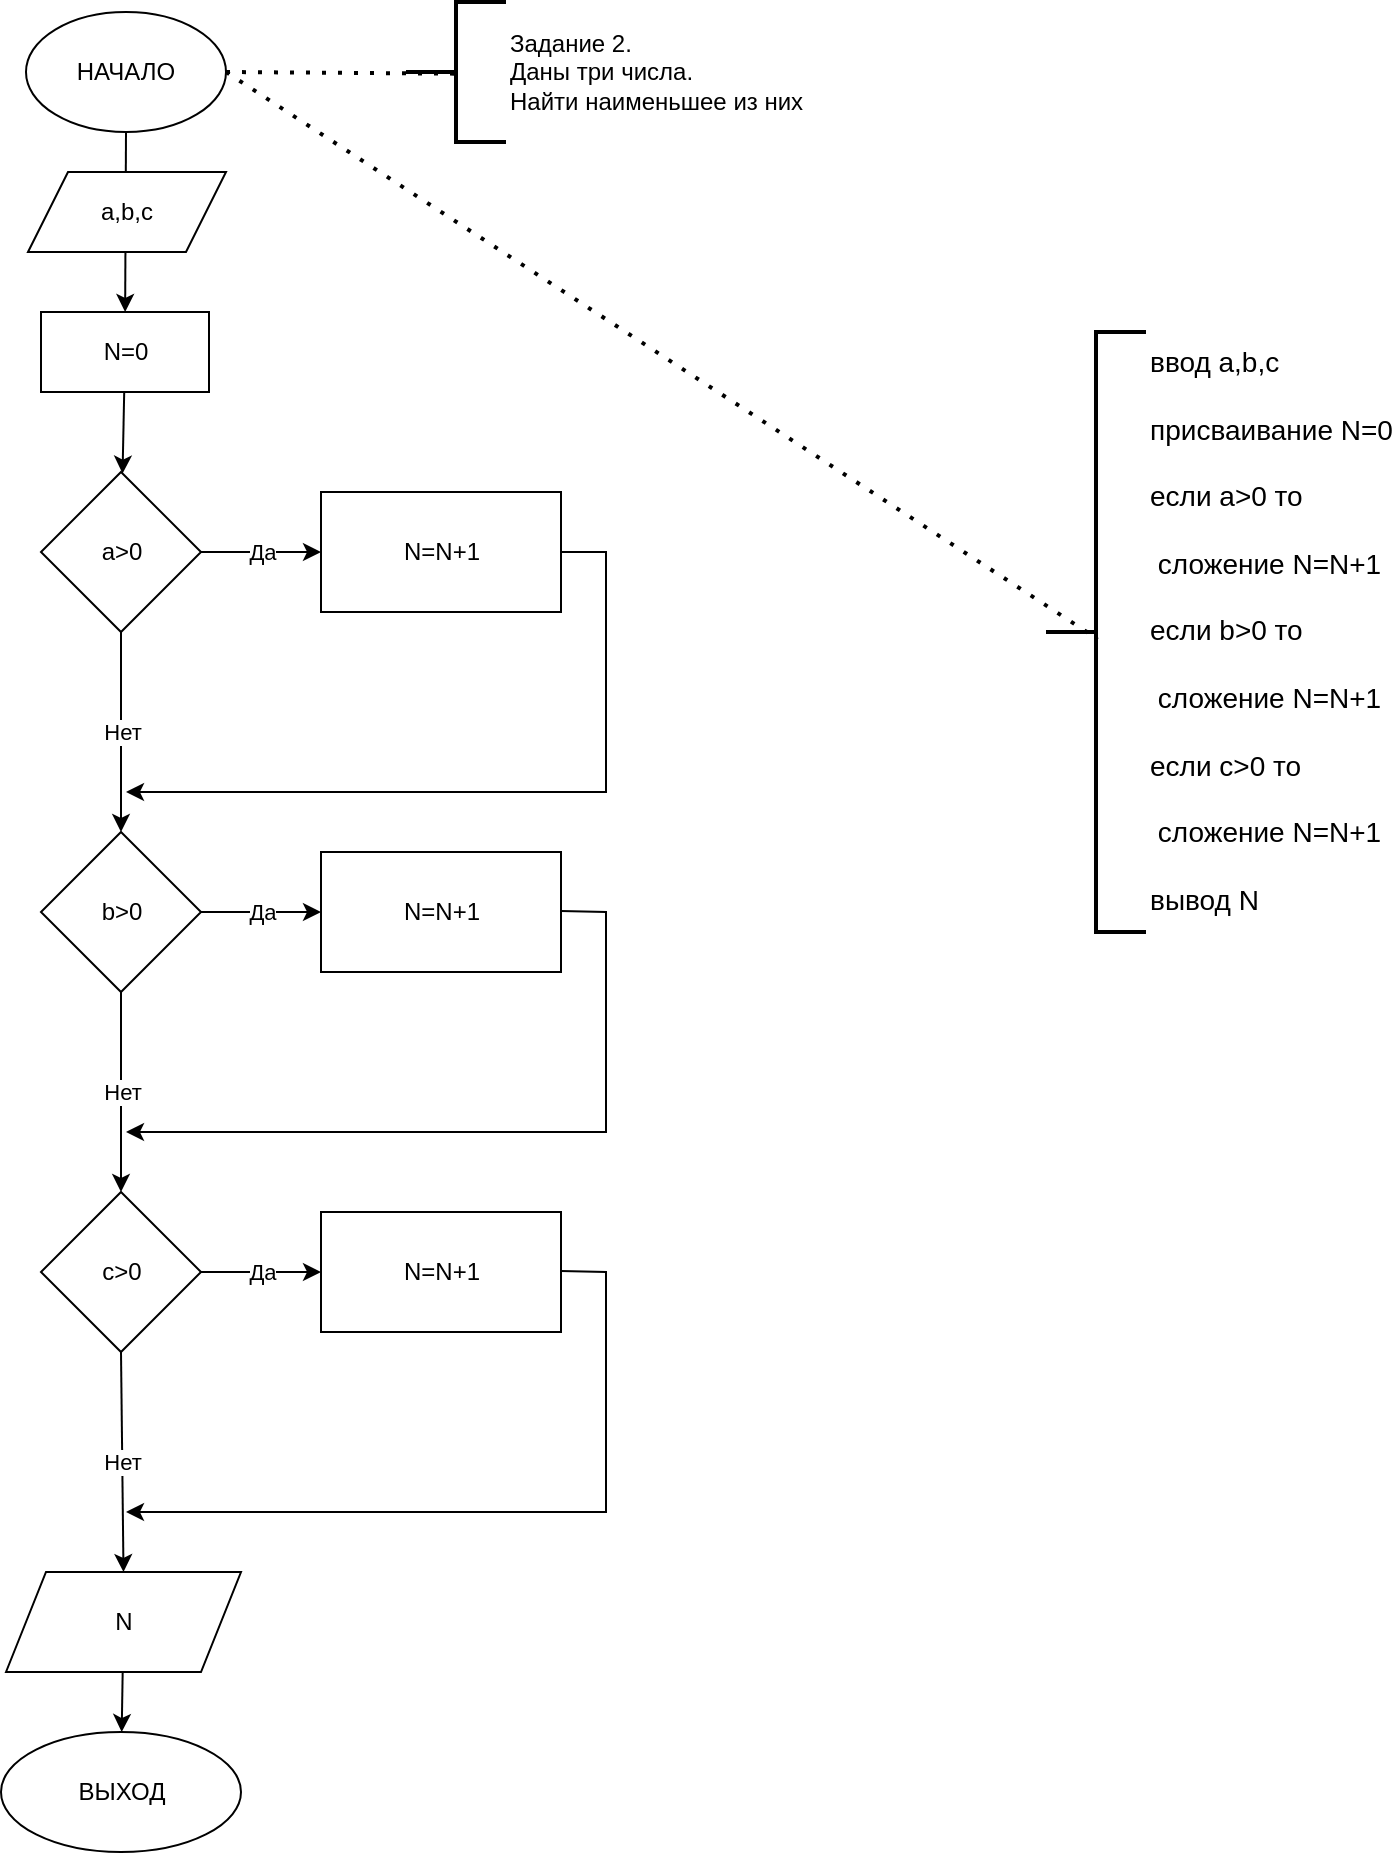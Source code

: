 <mxfile version="17.2.4" type="github">
  <diagram id="96S5660EB3DmTrJylkmf" name="Page-1">
    <mxGraphModel dx="1011" dy="1024" grid="1" gridSize="10" guides="1" tooltips="1" connect="1" arrows="1" fold="1" page="1" pageScale="1" pageWidth="827" pageHeight="1169" math="0" shadow="0">
      <root>
        <mxCell id="0" />
        <mxCell id="1" parent="0" />
        <mxCell id="Pm15VrcG6S8mPywq4ZnK-27" value="" style="edgeStyle=none;rounded=0;orthogonalLoop=1;jettySize=auto;html=1;" parent="1" source="Pm15VrcG6S8mPywq4ZnK-1" target="Pm15VrcG6S8mPywq4ZnK-20" edge="1">
          <mxGeometry relative="1" as="geometry" />
        </mxCell>
        <mxCell id="Pm15VrcG6S8mPywq4ZnK-1" value="НАЧАЛО" style="ellipse;whiteSpace=wrap;html=1;" parent="1" vertex="1">
          <mxGeometry x="350" y="20" width="100" height="60" as="geometry" />
        </mxCell>
        <mxCell id="Pm15VrcG6S8mPywq4ZnK-4" value="Да" style="edgeStyle=none;rounded=0;orthogonalLoop=1;jettySize=auto;html=1;" parent="1" source="Pm15VrcG6S8mPywq4ZnK-2" target="Pm15VrcG6S8mPywq4ZnK-3" edge="1">
          <mxGeometry relative="1" as="geometry" />
        </mxCell>
        <mxCell id="Pm15VrcG6S8mPywq4ZnK-17" value="Нет" style="edgeStyle=none;rounded=0;orthogonalLoop=1;jettySize=auto;html=1;" parent="1" source="Pm15VrcG6S8mPywq4ZnK-2" target="Pm15VrcG6S8mPywq4ZnK-11" edge="1">
          <mxGeometry relative="1" as="geometry" />
        </mxCell>
        <mxCell id="Pm15VrcG6S8mPywq4ZnK-2" value="a&amp;gt;0" style="rhombus;whiteSpace=wrap;html=1;" parent="1" vertex="1">
          <mxGeometry x="357.5" y="250" width="80" height="80" as="geometry" />
        </mxCell>
        <mxCell id="Pm15VrcG6S8mPywq4ZnK-32" style="edgeStyle=none;rounded=0;orthogonalLoop=1;jettySize=auto;html=1;exitX=1;exitY=0.5;exitDx=0;exitDy=0;" parent="1" source="Pm15VrcG6S8mPywq4ZnK-3" edge="1">
          <mxGeometry relative="1" as="geometry">
            <mxPoint x="400" y="410" as="targetPoint" />
            <Array as="points">
              <mxPoint x="640" y="290" />
              <mxPoint x="640" y="410" />
            </Array>
          </mxGeometry>
        </mxCell>
        <mxCell id="Pm15VrcG6S8mPywq4ZnK-3" value="N=N+1" style="whiteSpace=wrap;html=1;" parent="1" vertex="1">
          <mxGeometry x="497.5" y="260" width="120" height="60" as="geometry" />
        </mxCell>
        <mxCell id="Pm15VrcG6S8mPywq4ZnK-10" value="Да" style="edgeStyle=none;rounded=0;orthogonalLoop=1;jettySize=auto;html=1;" parent="1" source="Pm15VrcG6S8mPywq4ZnK-11" target="Pm15VrcG6S8mPywq4ZnK-12" edge="1">
          <mxGeometry relative="1" as="geometry">
            <Array as="points">
              <mxPoint x="467.5" y="470" />
            </Array>
          </mxGeometry>
        </mxCell>
        <mxCell id="Pm15VrcG6S8mPywq4ZnK-18" value="Нет" style="edgeStyle=none;rounded=0;orthogonalLoop=1;jettySize=auto;html=1;" parent="1" source="Pm15VrcG6S8mPywq4ZnK-11" target="Pm15VrcG6S8mPywq4ZnK-14" edge="1">
          <mxGeometry relative="1" as="geometry" />
        </mxCell>
        <mxCell id="Pm15VrcG6S8mPywq4ZnK-11" value="b&amp;gt;0" style="rhombus;whiteSpace=wrap;html=1;" parent="1" vertex="1">
          <mxGeometry x="357.5" y="430" width="80" height="80" as="geometry" />
        </mxCell>
        <mxCell id="Pm15VrcG6S8mPywq4ZnK-12" value="N=N+1" style="whiteSpace=wrap;html=1;" parent="1" vertex="1">
          <mxGeometry x="497.5" y="440" width="120" height="60" as="geometry" />
        </mxCell>
        <mxCell id="Pm15VrcG6S8mPywq4ZnK-13" value="Да" style="edgeStyle=none;rounded=0;orthogonalLoop=1;jettySize=auto;html=1;" parent="1" source="Pm15VrcG6S8mPywq4ZnK-14" target="Pm15VrcG6S8mPywq4ZnK-15" edge="1">
          <mxGeometry relative="1" as="geometry" />
        </mxCell>
        <mxCell id="Pm15VrcG6S8mPywq4ZnK-38" value="Нет" style="edgeStyle=none;rounded=0;orthogonalLoop=1;jettySize=auto;html=1;entryX=0.5;entryY=0;entryDx=0;entryDy=0;exitX=0.5;exitY=1;exitDx=0;exitDy=0;" parent="1" source="Pm15VrcG6S8mPywq4ZnK-14" target="Pm15VrcG6S8mPywq4ZnK-37" edge="1">
          <mxGeometry relative="1" as="geometry" />
        </mxCell>
        <mxCell id="Pm15VrcG6S8mPywq4ZnK-14" value="c&amp;gt;0" style="rhombus;whiteSpace=wrap;html=1;" parent="1" vertex="1">
          <mxGeometry x="357.5" y="610" width="80" height="80" as="geometry" />
        </mxCell>
        <mxCell id="Pm15VrcG6S8mPywq4ZnK-15" value="N=N+1" style="whiteSpace=wrap;html=1;" parent="1" vertex="1">
          <mxGeometry x="497.5" y="620" width="120" height="60" as="geometry" />
        </mxCell>
        <mxCell id="Pm15VrcG6S8mPywq4ZnK-19" value="a,b,c" style="shape=parallelogram;perimeter=parallelogramPerimeter;whiteSpace=wrap;html=1;fixedSize=1;" parent="1" vertex="1">
          <mxGeometry x="351" y="100" width="99" height="40" as="geometry" />
        </mxCell>
        <mxCell id="Pm15VrcG6S8mPywq4ZnK-28" value="" style="edgeStyle=none;rounded=0;orthogonalLoop=1;jettySize=auto;html=1;" parent="1" source="Pm15VrcG6S8mPywq4ZnK-20" target="Pm15VrcG6S8mPywq4ZnK-2" edge="1">
          <mxGeometry relative="1" as="geometry" />
        </mxCell>
        <mxCell id="Pm15VrcG6S8mPywq4ZnK-20" value="N=0" style="whiteSpace=wrap;html=1;" parent="1" vertex="1">
          <mxGeometry x="357.5" y="170" width="84" height="40" as="geometry" />
        </mxCell>
        <mxCell id="Pm15VrcG6S8mPywq4ZnK-33" style="edgeStyle=none;rounded=0;orthogonalLoop=1;jettySize=auto;html=1;exitX=1;exitY=0.5;exitDx=0;exitDy=0;" parent="1" edge="1">
          <mxGeometry relative="1" as="geometry">
            <mxPoint x="400" y="580" as="targetPoint" />
            <mxPoint x="617.5" y="469.5" as="sourcePoint" />
            <Array as="points">
              <mxPoint x="640" y="470" />
              <mxPoint x="640" y="580" />
            </Array>
          </mxGeometry>
        </mxCell>
        <mxCell id="Pm15VrcG6S8mPywq4ZnK-34" style="edgeStyle=none;rounded=0;orthogonalLoop=1;jettySize=auto;html=1;exitX=1;exitY=0.5;exitDx=0;exitDy=0;" parent="1" edge="1">
          <mxGeometry relative="1" as="geometry">
            <mxPoint x="400" y="770" as="targetPoint" />
            <mxPoint x="617.5" y="649.5" as="sourcePoint" />
            <Array as="points">
              <mxPoint x="640" y="650" />
              <mxPoint x="640" y="770" />
            </Array>
          </mxGeometry>
        </mxCell>
        <mxCell id="Pm15VrcG6S8mPywq4ZnK-42" value="" style="edgeStyle=none;rounded=0;orthogonalLoop=1;jettySize=auto;html=1;" parent="1" source="Pm15VrcG6S8mPywq4ZnK-37" target="Pm15VrcG6S8mPywq4ZnK-41" edge="1">
          <mxGeometry relative="1" as="geometry" />
        </mxCell>
        <mxCell id="Pm15VrcG6S8mPywq4ZnK-37" value="N" style="shape=parallelogram;perimeter=parallelogramPerimeter;whiteSpace=wrap;html=1;fixedSize=1;" parent="1" vertex="1">
          <mxGeometry x="340" y="800" width="117.5" height="50" as="geometry" />
        </mxCell>
        <mxCell id="Pm15VrcG6S8mPywq4ZnK-39" style="edgeStyle=none;rounded=0;orthogonalLoop=1;jettySize=auto;html=1;exitX=0.5;exitY=1;exitDx=0;exitDy=0;" parent="1" source="Pm15VrcG6S8mPywq4ZnK-37" target="Pm15VrcG6S8mPywq4ZnK-37" edge="1">
          <mxGeometry relative="1" as="geometry" />
        </mxCell>
        <mxCell id="Pm15VrcG6S8mPywq4ZnK-41" value="ВЫХОД" style="ellipse;whiteSpace=wrap;html=1;" parent="1" vertex="1">
          <mxGeometry x="337.5" y="880" width="120" height="60" as="geometry" />
        </mxCell>
        <mxCell id="XWIEBFYC3Zq7Lo3L3S1b-1" value="Задание 2. &lt;br&gt;Даны три числа. &lt;br&gt;Найти наименьшее из них" style="strokeWidth=2;html=1;shape=mxgraph.flowchart.annotation_2;align=left;labelPosition=right;pointerEvents=1;" parent="1" vertex="1">
          <mxGeometry x="540" y="15" width="50" height="70" as="geometry" />
        </mxCell>
        <mxCell id="XWIEBFYC3Zq7Lo3L3S1b-3" value="" style="endArrow=none;dashed=1;html=1;dashPattern=1 3;strokeWidth=2;rounded=0;exitX=1;exitY=0.5;exitDx=0;exitDy=0;entryX=0.52;entryY=0.512;entryDx=0;entryDy=0;entryPerimeter=0;" parent="1" source="Pm15VrcG6S8mPywq4ZnK-1" target="XWIEBFYC3Zq7Lo3L3S1b-1" edge="1">
          <mxGeometry width="50" height="50" relative="1" as="geometry">
            <mxPoint x="532.5" y="160" as="sourcePoint" />
            <mxPoint x="582.5" y="110" as="targetPoint" />
          </mxGeometry>
        </mxCell>
        <mxCell id="XWIEBFYC3Zq7Lo3L3S1b-4" value="ввод a,b,c&lt;br&gt;&lt;br&gt;присваивание N=0&lt;br&gt;&lt;br&gt;если а&amp;gt;0 то&lt;br&gt;&lt;span&gt; &lt;/span&gt;&lt;span&gt; &lt;/span&gt;&lt;br&gt;&lt;span style=&quot;white-space: pre&quot;&gt; &lt;/span&gt;сложение N=N+1&lt;br&gt;&lt;br&gt;если b&amp;gt;0 то&lt;br&gt;&lt;br&gt;&lt;span style=&quot;white-space: pre&quot;&gt; &lt;/span&gt;сложение N=N+1&lt;br&gt;&lt;br&gt;если c&amp;gt;0 то&lt;br&gt;&lt;br&gt;&lt;span style=&quot;white-space: pre&quot;&gt; &lt;/span&gt;сложение N=N+1&lt;br&gt;&lt;br&gt;вывод N" style="strokeWidth=2;html=1;shape=mxgraph.flowchart.annotation_2;align=left;labelPosition=right;pointerEvents=1;verticalAlign=top;fontSize=14;spacing=2;spacingBottom=0;spacingLeft=0;spacingTop=0;horizontal=1;" parent="1" vertex="1">
          <mxGeometry x="860" y="180" width="50" height="300" as="geometry" />
        </mxCell>
        <mxCell id="XWIEBFYC3Zq7Lo3L3S1b-5" value="" style="endArrow=none;dashed=1;html=1;dashPattern=1 3;strokeWidth=2;rounded=0;exitX=1;exitY=0.5;exitDx=0;exitDy=0;entryX=0.52;entryY=0.512;entryDx=0;entryDy=0;entryPerimeter=0;" parent="1" source="Pm15VrcG6S8mPywq4ZnK-1" target="XWIEBFYC3Zq7Lo3L3S1b-4" edge="1">
          <mxGeometry width="50" height="50" relative="1" as="geometry">
            <mxPoint x="770" y="115" as="sourcePoint" />
            <mxPoint x="902.5" y="175" as="targetPoint" />
          </mxGeometry>
        </mxCell>
      </root>
    </mxGraphModel>
  </diagram>
</mxfile>
